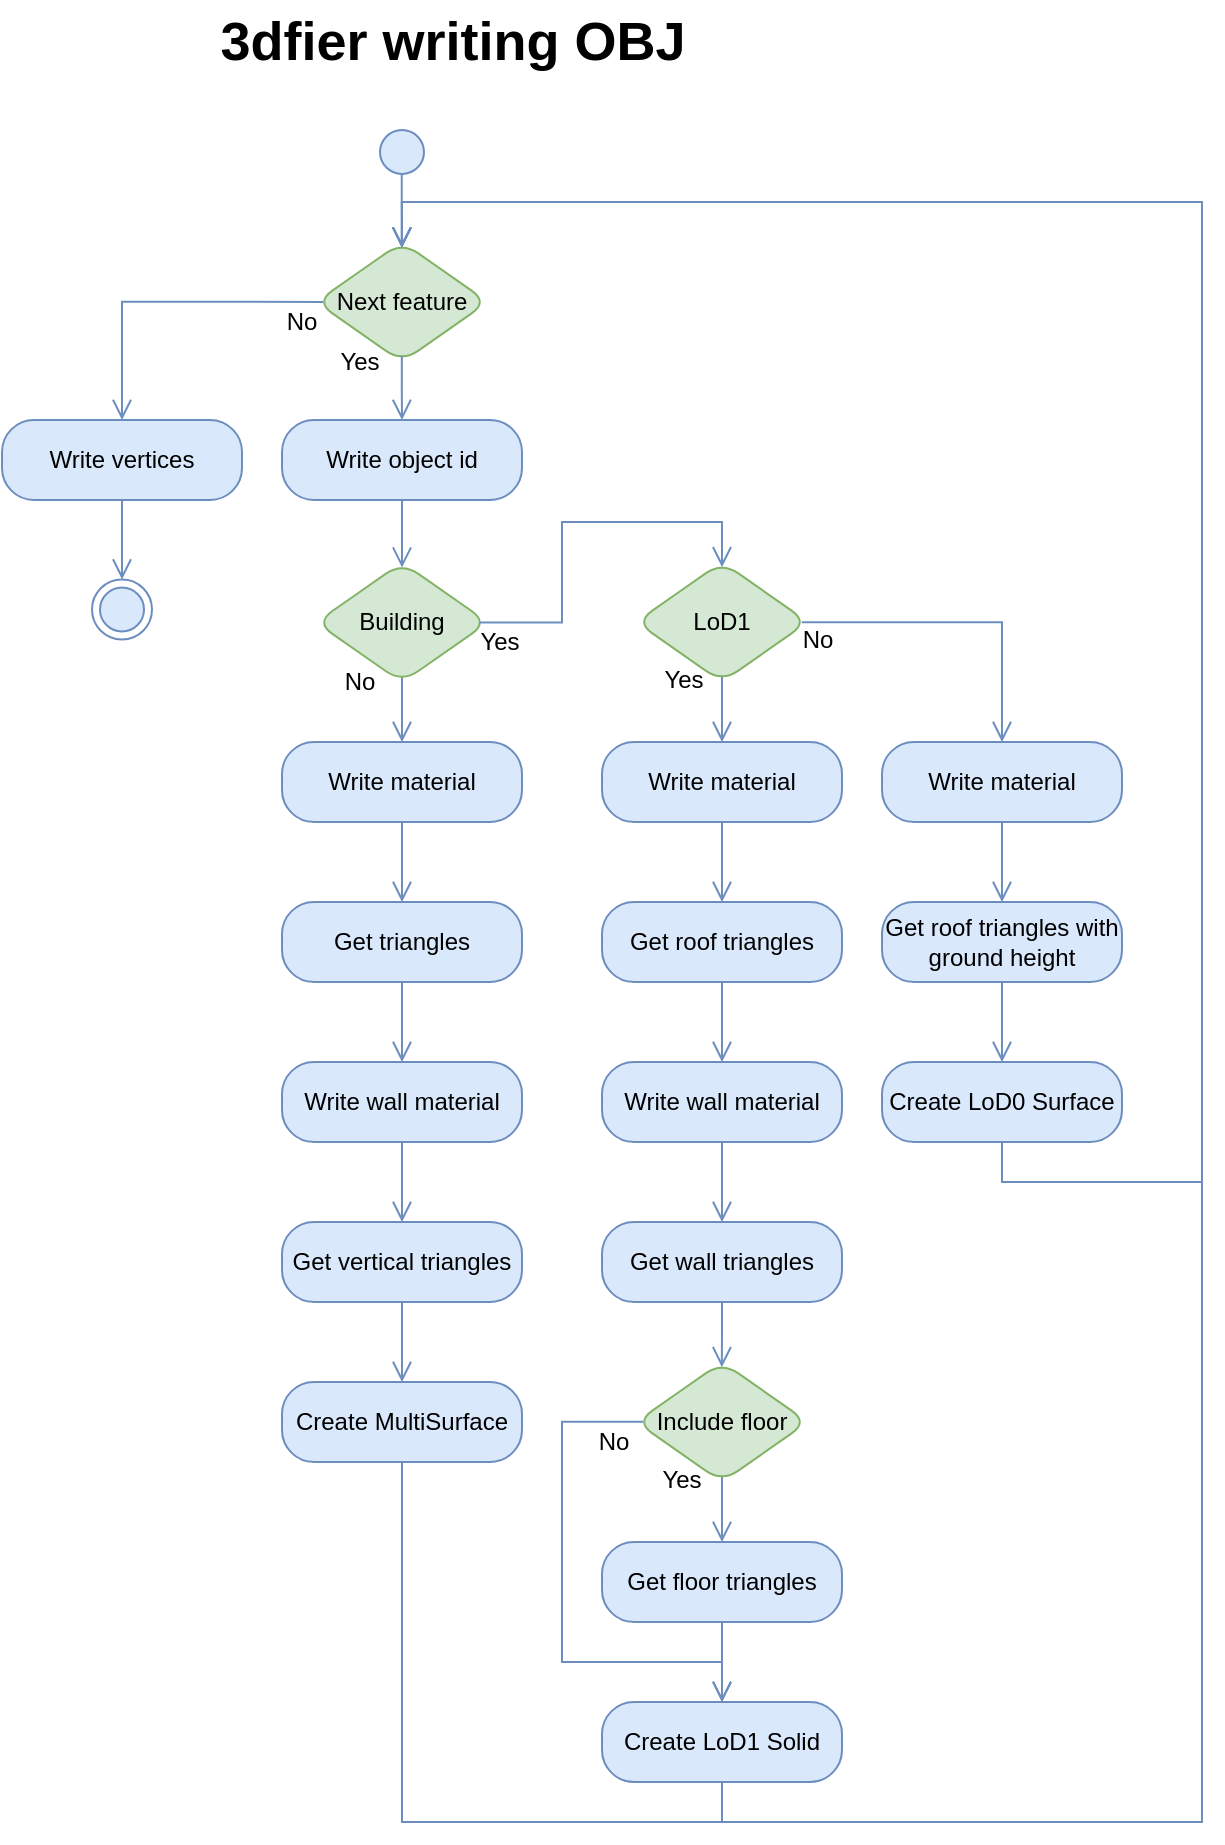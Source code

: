 <mxfile version="12.6.5" type="device"><diagram id="8uUW5VcGIEPM47w4EnDk" name="Page-1"><mxGraphModel dx="1185" dy="685" grid="1" gridSize="10" guides="1" tooltips="1" connect="1" arrows="1" fold="1" page="1" pageScale="1" pageWidth="850" pageHeight="1100" math="0" shadow="0"><root><mxCell id="0"/><mxCell id="1" parent="0"/><mxCell id="du1gqOrOKqdX8gl0MiSq-1" value="Next feature" style="rhombus;whiteSpace=wrap;html=1;fillColor=#d5e8d4;strokeColor=#82b366;rounded=1;shadow=0;strokeWidth=1;perimeterSpacing=0;" parent="1" vertex="1"><mxGeometry x="357" y="120" width="86" height="60" as="geometry"/></mxCell><mxCell id="du1gqOrOKqdX8gl0MiSq-2" value="No" style="text;html=1;strokeColor=none;fillColor=none;align=center;verticalAlign=middle;whiteSpace=wrap;rounded=0;" parent="1" vertex="1"><mxGeometry x="329.52" y="150.0" width="40" height="20" as="geometry"/></mxCell><mxCell id="du1gqOrOKqdX8gl0MiSq-3" value="Yes" style="text;html=1;strokeColor=none;fillColor=none;align=center;verticalAlign=middle;whiteSpace=wrap;rounded=0;" parent="1" vertex="1"><mxGeometry x="359.33" y="170.0" width="40" height="20" as="geometry"/></mxCell><mxCell id="du1gqOrOKqdX8gl0MiSq-18" value="Write material" style="rounded=1;whiteSpace=wrap;html=1;arcSize=40;fillColor=#dae8fc;strokeColor=#6c8ebf;shadow=0;" parent="1" vertex="1"><mxGeometry x="340" y="370" width="120" height="40" as="geometry"/></mxCell><mxCell id="du1gqOrOKqdX8gl0MiSq-19" value="" style="edgeStyle=orthogonalEdgeStyle;html=1;verticalAlign=bottom;endArrow=open;endSize=8;strokeColor=#6c8ebf;fillColor=#dae8fc;shadow=0;rounded=0;entryX=0.5;entryY=0;entryDx=0;entryDy=0;exitX=0.5;exitY=1;exitDx=0;exitDy=0;" parent="1" source="du1gqOrOKqdX8gl0MiSq-18" target="du1gqOrOKqdX8gl0MiSq-47" edge="1"><mxGeometry relative="1" as="geometry"><mxPoint x="394.46" y="447" as="targetPoint"/><mxPoint x="394.46" y="407" as="sourcePoint"/></mxGeometry></mxCell><mxCell id="du1gqOrOKqdX8gl0MiSq-20" value="" style="edgeStyle=orthogonalEdgeStyle;html=1;verticalAlign=bottom;endArrow=open;endSize=8;strokeColor=#6c8ebf;fillColor=#dae8fc;shadow=0;rounded=0;entryX=0.5;entryY=0;entryDx=0;entryDy=0;exitX=0.5;exitY=0.954;exitDx=0;exitDy=0;exitPerimeter=0;" parent="1" source="du1gqOrOKqdX8gl0MiSq-30" target="du1gqOrOKqdX8gl0MiSq-18" edge="1"><mxGeometry relative="1" as="geometry"><mxPoint x="394.46" y="367.23" as="targetPoint"/><mxPoint x="404.46" y="336.23" as="sourcePoint"/><Array as="points"/></mxGeometry></mxCell><mxCell id="du1gqOrOKqdX8gl0MiSq-25" value="" style="edgeStyle=orthogonalEdgeStyle;html=1;verticalAlign=bottom;endArrow=open;endSize=8;strokeColor=#6c8ebf;fillColor=#dae8fc;shadow=0;rounded=0;exitX=0.496;exitY=0.863;exitDx=0;exitDy=0;exitPerimeter=0;entryX=0.499;entryY=0.046;entryDx=0;entryDy=0;entryPerimeter=0;" parent="1" source="du1gqOrOKqdX8gl0MiSq-55" target="du1gqOrOKqdX8gl0MiSq-1" edge="1"><mxGeometry relative="1" as="geometry"><mxPoint x="380" y="114" as="targetPoint"/><mxPoint x="360" y="90" as="sourcePoint"/></mxGeometry></mxCell><mxCell id="du1gqOrOKqdX8gl0MiSq-26" value="Write object id" style="rounded=1;whiteSpace=wrap;html=1;arcSize=40;fillColor=#dae8fc;strokeColor=#6c8ebf;shadow=0;" parent="1" vertex="1"><mxGeometry x="340" y="208.98" width="120" height="40" as="geometry"/></mxCell><mxCell id="du1gqOrOKqdX8gl0MiSq-27" value="" style="edgeStyle=orthogonalEdgeStyle;html=1;verticalAlign=bottom;endArrow=open;endSize=8;strokeColor=#6c8ebf;fillColor=#dae8fc;shadow=0;rounded=0;exitX=0.5;exitY=1;exitDx=0;exitDy=0;entryX=0.5;entryY=0.043;entryDx=0;entryDy=0;entryPerimeter=0;" parent="1" source="du1gqOrOKqdX8gl0MiSq-26" target="du1gqOrOKqdX8gl0MiSq-30" edge="1"><mxGeometry relative="1" as="geometry"><mxPoint x="400" y="280" as="targetPoint"/><mxPoint x="394.46" y="131.5" as="sourcePoint"/><Array as="points"/></mxGeometry></mxCell><mxCell id="du1gqOrOKqdX8gl0MiSq-28" value="" style="edgeStyle=orthogonalEdgeStyle;html=1;verticalAlign=bottom;endArrow=open;endSize=8;strokeColor=#6c8ebf;fillColor=#dae8fc;shadow=0;rounded=0;exitX=0.042;exitY=0.499;exitDx=0;exitDy=0;exitPerimeter=0;entryX=0.5;entryY=0;entryDx=0;entryDy=0;" parent="1" source="du1gqOrOKqdX8gl0MiSq-1" target="du1gqOrOKqdX8gl0MiSq-29" edge="1"><mxGeometry relative="1" as="geometry"><mxPoint x="404.46" y="720" as="targetPoint"/><mxPoint x="433.848" y="221" as="sourcePoint"/><Array as="points"><mxPoint x="260" y="150"/></Array></mxGeometry></mxCell><mxCell id="du1gqOrOKqdX8gl0MiSq-29" value="Write vertices" style="rounded=1;whiteSpace=wrap;html=1;arcSize=40;fillColor=#dae8fc;strokeColor=#6c8ebf;shadow=0;" parent="1" vertex="1"><mxGeometry x="200" y="208.98" width="120" height="40" as="geometry"/></mxCell><mxCell id="du1gqOrOKqdX8gl0MiSq-30" value="Building" style="rhombus;whiteSpace=wrap;html=1;fillColor=#d5e8d4;strokeColor=#82b366;rounded=1;shadow=0;strokeWidth=1;perimeterSpacing=0;" parent="1" vertex="1"><mxGeometry x="357" y="280.23" width="86" height="60" as="geometry"/></mxCell><mxCell id="du1gqOrOKqdX8gl0MiSq-31" value="No" style="text;html=1;strokeColor=none;fillColor=none;align=center;verticalAlign=middle;whiteSpace=wrap;rounded=0;" parent="1" vertex="1"><mxGeometry x="359.48" y="330.23" width="40" height="20" as="geometry"/></mxCell><mxCell id="du1gqOrOKqdX8gl0MiSq-32" value="Yes" style="text;html=1;strokeColor=none;fillColor=none;align=center;verticalAlign=middle;whiteSpace=wrap;rounded=0;" parent="1" vertex="1"><mxGeometry x="429.46" y="310.23" width="40" height="20" as="geometry"/></mxCell><mxCell id="du1gqOrOKqdX8gl0MiSq-33" value="" style="edgeStyle=orthogonalEdgeStyle;html=1;verticalAlign=bottom;endArrow=open;endSize=8;strokeColor=#6c8ebf;fillColor=#dae8fc;shadow=0;rounded=0;entryX=0.5;entryY=0;entryDx=0;entryDy=0;exitX=0.5;exitY=0.952;exitDx=0;exitDy=0;exitPerimeter=0;" parent="1" source="du1gqOrOKqdX8gl0MiSq-34" target="du1gqOrOKqdX8gl0MiSq-38" edge="1"><mxGeometry relative="1" as="geometry"><mxPoint x="569.52" y="767" as="targetPoint"/><mxPoint x="569.606" y="655.78" as="sourcePoint"/><Array as="points"/></mxGeometry></mxCell><mxCell id="du1gqOrOKqdX8gl0MiSq-34" value="Include floor" style="rhombus;whiteSpace=wrap;html=1;fillColor=#d5e8d4;strokeColor=#82b366;rounded=1;shadow=0;strokeWidth=1;perimeterSpacing=0;" parent="1" vertex="1"><mxGeometry x="517" y="680" width="86" height="60" as="geometry"/></mxCell><mxCell id="du1gqOrOKqdX8gl0MiSq-35" value="No" style="text;html=1;strokeColor=none;fillColor=none;align=center;verticalAlign=middle;whiteSpace=wrap;rounded=0;" parent="1" vertex="1"><mxGeometry x="485.81" y="710.0" width="40" height="20" as="geometry"/></mxCell><mxCell id="du1gqOrOKqdX8gl0MiSq-36" value="Yes" style="text;html=1;strokeColor=none;fillColor=none;align=center;verticalAlign=middle;whiteSpace=wrap;rounded=0;" parent="1" vertex="1"><mxGeometry x="519.52" y="729.0" width="40" height="20" as="geometry"/></mxCell><mxCell id="du1gqOrOKqdX8gl0MiSq-38" value="Get floor triangles" style="rounded=1;whiteSpace=wrap;html=1;arcSize=40;fillColor=#dae8fc;strokeColor=#6c8ebf;shadow=0;" parent="1" vertex="1"><mxGeometry x="500" y="770" width="120" height="40" as="geometry"/></mxCell><mxCell id="du1gqOrOKqdX8gl0MiSq-39" value="" style="edgeStyle=orthogonalEdgeStyle;html=1;verticalAlign=bottom;endArrow=open;endSize=8;strokeColor=#6c8ebf;fillColor=#dae8fc;shadow=0;rounded=0;exitX=0.5;exitY=1;exitDx=0;exitDy=0;entryX=0.5;entryY=0.047;entryDx=0;entryDy=0;entryPerimeter=0;" parent="1" source="du1gqOrOKqdX8gl0MiSq-45" target="du1gqOrOKqdX8gl0MiSq-1" edge="1"><mxGeometry relative="1" as="geometry"><mxPoint x="464.52" y="200" as="targetPoint"/><mxPoint x="554.52" y="660" as="sourcePoint"/><Array as="points"><mxPoint x="560" y="910"/><mxPoint x="800" y="910"/><mxPoint x="800" y="100"/><mxPoint x="400" y="100"/></Array></mxGeometry></mxCell><mxCell id="du1gqOrOKqdX8gl0MiSq-40" value="" style="edgeStyle=orthogonalEdgeStyle;html=1;verticalAlign=bottom;endArrow=open;endSize=8;strokeColor=#6c8ebf;fillColor=#dae8fc;shadow=0;rounded=0;exitX=0.95;exitY=0.5;exitDx=0;exitDy=0;exitPerimeter=0;entryX=0.5;entryY=0.044;entryDx=0;entryDy=0;entryPerimeter=0;" parent="1" source="du1gqOrOKqdX8gl0MiSq-30" target="0dhnpL69ycQTYcgAN1qT-4" edge="1"><mxGeometry relative="1" as="geometry"><mxPoint x="554.52" y="280" as="targetPoint"/><mxPoint x="454.46" y="410.25" as="sourcePoint"/><Array as="points"><mxPoint x="480" y="310"/><mxPoint x="480" y="260"/><mxPoint x="560" y="260"/></Array></mxGeometry></mxCell><mxCell id="du1gqOrOKqdX8gl0MiSq-41" value="Get roof triangles" style="rounded=1;whiteSpace=wrap;html=1;arcSize=40;fillColor=#dae8fc;strokeColor=#6c8ebf;shadow=0;" parent="1" vertex="1"><mxGeometry x="500" y="450" width="120" height="40" as="geometry"/></mxCell><mxCell id="du1gqOrOKqdX8gl0MiSq-42" value="" style="edgeStyle=orthogonalEdgeStyle;html=1;verticalAlign=bottom;endArrow=open;endSize=8;strokeColor=#6c8ebf;fillColor=#dae8fc;shadow=0;rounded=0;entryX=0.5;entryY=0;entryDx=0;entryDy=0;exitX=0.5;exitY=1;exitDx=0;exitDy=0;" parent="1" source="du1gqOrOKqdX8gl0MiSq-41" target="0dhnpL69ycQTYcgAN1qT-21" edge="1"><mxGeometry relative="1" as="geometry"><mxPoint x="569.52" y="527" as="targetPoint"/><mxPoint x="569.52" y="487" as="sourcePoint"/><Array as="points"/></mxGeometry></mxCell><mxCell id="du1gqOrOKqdX8gl0MiSq-43" value="Get wall triangles" style="rounded=1;whiteSpace=wrap;html=1;arcSize=40;fillColor=#dae8fc;strokeColor=#6c8ebf;shadow=0;" parent="1" vertex="1"><mxGeometry x="500" y="610" width="120" height="40" as="geometry"/></mxCell><mxCell id="du1gqOrOKqdX8gl0MiSq-44" value="" style="edgeStyle=orthogonalEdgeStyle;html=1;verticalAlign=bottom;endArrow=open;endSize=8;strokeColor=#6c8ebf;fillColor=#dae8fc;shadow=0;rounded=0;exitX=0.5;exitY=1;exitDx=0;exitDy=0;entryX=0.499;entryY=0.043;entryDx=0;entryDy=0;entryPerimeter=0;" parent="1" source="du1gqOrOKqdX8gl0MiSq-43" target="du1gqOrOKqdX8gl0MiSq-34" edge="1"><mxGeometry relative="1" as="geometry"><mxPoint x="514.81" y="680" as="targetPoint"/><mxPoint x="569.52" y="647" as="sourcePoint"/><Array as="points"/></mxGeometry></mxCell><mxCell id="du1gqOrOKqdX8gl0MiSq-45" value="Create LoD1 Solid" style="rounded=1;whiteSpace=wrap;html=1;arcSize=40;fillColor=#dae8fc;strokeColor=#6c8ebf;shadow=0;" parent="1" vertex="1"><mxGeometry x="500" y="850" width="120" height="40" as="geometry"/></mxCell><mxCell id="du1gqOrOKqdX8gl0MiSq-46" value="" style="edgeStyle=orthogonalEdgeStyle;html=1;verticalAlign=bottom;endArrow=open;endSize=8;strokeColor=#6c8ebf;fillColor=#dae8fc;shadow=0;rounded=0;entryX=0.5;entryY=0;entryDx=0;entryDy=0;exitX=0.5;exitY=1;exitDx=0;exitDy=0;" parent="1" source="du1gqOrOKqdX8gl0MiSq-38" target="du1gqOrOKqdX8gl0MiSq-45" edge="1"><mxGeometry relative="1" as="geometry"><mxPoint x="564.81" y="926.76" as="targetPoint"/><mxPoint x="569.52" y="886.75" as="sourcePoint"/></mxGeometry></mxCell><mxCell id="du1gqOrOKqdX8gl0MiSq-14" value="" style="edgeStyle=orthogonalEdgeStyle;html=1;verticalAlign=bottom;endArrow=open;endSize=8;strokeColor=#6c8ebf;fillColor=#dae8fc;shadow=0;rounded=0;exitX=0.499;exitY=0.951;exitDx=0;exitDy=0;exitPerimeter=0;entryX=0.5;entryY=0;entryDx=0;entryDy=0;" parent="1" source="du1gqOrOKqdX8gl0MiSq-1" target="du1gqOrOKqdX8gl0MiSq-26" edge="1"><mxGeometry relative="1" as="geometry"><mxPoint x="400" y="210" as="targetPoint"/><mxPoint x="404.46" y="251.25" as="sourcePoint"/></mxGeometry></mxCell><mxCell id="du1gqOrOKqdX8gl0MiSq-16" value="Write material" style="rounded=1;whiteSpace=wrap;html=1;arcSize=40;fillColor=#dae8fc;strokeColor=#6c8ebf;shadow=0;" parent="1" vertex="1"><mxGeometry x="500" y="370" width="120" height="40" as="geometry"/></mxCell><mxCell id="du1gqOrOKqdX8gl0MiSq-17" value="" style="edgeStyle=orthogonalEdgeStyle;html=1;verticalAlign=bottom;endArrow=open;endSize=8;strokeColor=#6c8ebf;fillColor=#dae8fc;shadow=0;exitX=0.5;exitY=1;exitDx=0;exitDy=0;rounded=0;entryX=0.5;entryY=0;entryDx=0;entryDy=0;" parent="1" source="du1gqOrOKqdX8gl0MiSq-16" target="du1gqOrOKqdX8gl0MiSq-41" edge="1"><mxGeometry relative="1" as="geometry"><mxPoint x="569.52" y="447" as="targetPoint"/><mxPoint x="699.52" y="364.95" as="sourcePoint"/></mxGeometry></mxCell><mxCell id="du1gqOrOKqdX8gl0MiSq-47" value="Get triangles" style="rounded=1;whiteSpace=wrap;html=1;arcSize=40;fillColor=#dae8fc;strokeColor=#6c8ebf;shadow=0;" parent="1" vertex="1"><mxGeometry x="340" y="450" width="120" height="40" as="geometry"/></mxCell><mxCell id="du1gqOrOKqdX8gl0MiSq-48" value="" style="edgeStyle=orthogonalEdgeStyle;html=1;verticalAlign=bottom;endArrow=open;endSize=8;strokeColor=#6c8ebf;fillColor=#dae8fc;shadow=0;rounded=0;entryX=0.5;entryY=0;entryDx=0;entryDy=0;exitX=0.5;exitY=1;exitDx=0;exitDy=0;" parent="1" source="du1gqOrOKqdX8gl0MiSq-47" target="0dhnpL69ycQTYcgAN1qT-2" edge="1"><mxGeometry relative="1" as="geometry"><mxPoint x="394.46" y="527" as="targetPoint"/><mxPoint x="394.46" y="487" as="sourcePoint"/><Array as="points"/></mxGeometry></mxCell><mxCell id="du1gqOrOKqdX8gl0MiSq-49" value="Get vertical triangles" style="rounded=1;whiteSpace=wrap;html=1;arcSize=40;fillColor=#dae8fc;strokeColor=#6c8ebf;shadow=0;" parent="1" vertex="1"><mxGeometry x="340" y="610" width="120" height="40" as="geometry"/></mxCell><mxCell id="du1gqOrOKqdX8gl0MiSq-50" value="" style="edgeStyle=orthogonalEdgeStyle;html=1;verticalAlign=bottom;endArrow=open;endSize=8;strokeColor=#6c8ebf;fillColor=#dae8fc;shadow=0;rounded=0;entryX=0.5;entryY=0;entryDx=0;entryDy=0;exitX=0.5;exitY=1;exitDx=0;exitDy=0;" parent="1" source="du1gqOrOKqdX8gl0MiSq-49" target="du1gqOrOKqdX8gl0MiSq-51" edge="1"><mxGeometry relative="1" as="geometry"><mxPoint x="394.46" y="686.75" as="targetPoint"/><mxPoint x="394.46" y="646.75" as="sourcePoint"/><Array as="points"/></mxGeometry></mxCell><mxCell id="du1gqOrOKqdX8gl0MiSq-51" value="Create MultiSurface" style="rounded=1;whiteSpace=wrap;html=1;arcSize=40;fillColor=#dae8fc;strokeColor=#6c8ebf;shadow=0;" parent="1" vertex="1"><mxGeometry x="340" y="690" width="120" height="40" as="geometry"/></mxCell><mxCell id="du1gqOrOKqdX8gl0MiSq-52" value="" style="edgeStyle=orthogonalEdgeStyle;html=1;verticalAlign=bottom;endArrow=open;endSize=8;strokeColor=#6c8ebf;fillColor=#dae8fc;shadow=0;rounded=0;exitX=0.5;exitY=1;exitDx=0;exitDy=0;entryX=0.5;entryY=0.047;entryDx=0;entryDy=0;entryPerimeter=0;" parent="1" source="du1gqOrOKqdX8gl0MiSq-51" target="du1gqOrOKqdX8gl0MiSq-1" edge="1"><mxGeometry relative="1" as="geometry"><mxPoint x="714.52" y="230" as="targetPoint"/><mxPoint x="394.46" y="647" as="sourcePoint"/><Array as="points"><mxPoint x="400" y="910"/><mxPoint x="800" y="910"/><mxPoint x="800" y="100"/><mxPoint x="400" y="100"/></Array></mxGeometry></mxCell><mxCell id="du1gqOrOKqdX8gl0MiSq-53" value="" style="ellipse;html=1;shape=endState;fillColor=#dae8fc;strokeColor=#6c8ebf;rounded=1;shadow=0;" parent="1" vertex="1"><mxGeometry x="245" y="288.75" width="30" height="30" as="geometry"/></mxCell><mxCell id="du1gqOrOKqdX8gl0MiSq-54" value="" style="edgeStyle=orthogonalEdgeStyle;html=1;verticalAlign=bottom;endArrow=open;endSize=8;strokeColor=#6c8ebf;fillColor=#dae8fc;shadow=0;rounded=0;entryX=0.5;entryY=0;entryDx=0;entryDy=0;exitX=0.5;exitY=1;exitDx=0;exitDy=0;" parent="1" source="du1gqOrOKqdX8gl0MiSq-29" target="du1gqOrOKqdX8gl0MiSq-53" edge="1"><mxGeometry relative="1" as="geometry"><mxPoint x="249.81" y="287.63" as="targetPoint"/><mxPoint x="249.81" y="258.75" as="sourcePoint"/><Array as="points"/></mxGeometry></mxCell><mxCell id="du1gqOrOKqdX8gl0MiSq-55" value="" style="ellipse;html=1;shape=startState;fillColor=#dae8fc;strokeColor=#6c8ebf;shadow=0;" parent="1" vertex="1"><mxGeometry x="385" y="60" width="30" height="30" as="geometry"/></mxCell><mxCell id="du1gqOrOKqdX8gl0MiSq-57" value="" style="edgeStyle=orthogonalEdgeStyle;html=1;verticalAlign=bottom;endArrow=open;endSize=8;strokeColor=#6c8ebf;fillColor=#dae8fc;shadow=0;rounded=0;exitX=0.042;exitY=0.498;exitDx=0;exitDy=0;exitPerimeter=0;entryX=0.5;entryY=0;entryDx=0;entryDy=0;" parent="1" source="du1gqOrOKqdX8gl0MiSq-34" target="du1gqOrOKqdX8gl0MiSq-45" edge="1"><mxGeometry relative="1" as="geometry"><mxPoint x="504.81" y="830" as="targetPoint"/><mxPoint x="614.81" y="770" as="sourcePoint"/><Array as="points"><mxPoint x="480" y="710"/><mxPoint x="480" y="830"/><mxPoint x="560" y="830"/></Array></mxGeometry></mxCell><mxCell id="0dhnpL69ycQTYcgAN1qT-1" value="3dfier writing OBJ" style="text;strokeColor=none;fillColor=none;html=1;fontSize=27;fontStyle=1;verticalAlign=middle;align=center;rounded=0;shadow=0;" parent="1" vertex="1"><mxGeometry x="265" y="-3.553e-15" width="319" height="40" as="geometry"/></mxCell><mxCell id="0dhnpL69ycQTYcgAN1qT-2" value="Write wall material" style="rounded=1;whiteSpace=wrap;html=1;arcSize=40;fillColor=#dae8fc;strokeColor=#6c8ebf;shadow=0;" parent="1" vertex="1"><mxGeometry x="340" y="530" width="120" height="40" as="geometry"/></mxCell><mxCell id="0dhnpL69ycQTYcgAN1qT-3" value="" style="edgeStyle=orthogonalEdgeStyle;html=1;verticalAlign=bottom;endArrow=open;endSize=8;strokeColor=#6c8ebf;fillColor=#dae8fc;shadow=0;rounded=0;entryX=0.5;entryY=0;entryDx=0;entryDy=0;exitX=0.5;exitY=1;exitDx=0;exitDy=0;" parent="1" source="0dhnpL69ycQTYcgAN1qT-2" target="du1gqOrOKqdX8gl0MiSq-49" edge="1"><mxGeometry relative="1" as="geometry"><mxPoint x="400" y="610" as="targetPoint"/><mxPoint x="394.46" y="567" as="sourcePoint"/></mxGeometry></mxCell><mxCell id="0dhnpL69ycQTYcgAN1qT-4" value="LoD1" style="rhombus;whiteSpace=wrap;html=1;fillColor=#d5e8d4;strokeColor=#82b366;rounded=1;shadow=0;strokeWidth=1;perimeterSpacing=0;" parent="1" vertex="1"><mxGeometry x="517" y="280" width="86" height="60" as="geometry"/></mxCell><mxCell id="0dhnpL69ycQTYcgAN1qT-5" value="No" style="text;html=1;strokeColor=none;fillColor=none;align=center;verticalAlign=middle;whiteSpace=wrap;rounded=0;" parent="1" vertex="1"><mxGeometry x="588" y="308.98" width="40" height="20" as="geometry"/></mxCell><mxCell id="0dhnpL69ycQTYcgAN1qT-6" value="Yes" style="text;html=1;strokeColor=none;fillColor=none;align=center;verticalAlign=middle;whiteSpace=wrap;rounded=0;" parent="1" vertex="1"><mxGeometry x="520.52" y="328.98" width="40" height="20" as="geometry"/></mxCell><mxCell id="0dhnpL69ycQTYcgAN1qT-12" value="Get roof triangles with ground height" style="rounded=1;whiteSpace=wrap;html=1;arcSize=40;fillColor=#dae8fc;strokeColor=#6c8ebf;shadow=0;" parent="1" vertex="1"><mxGeometry x="640" y="450" width="120" height="40" as="geometry"/></mxCell><mxCell id="0dhnpL69ycQTYcgAN1qT-13" value="" style="edgeStyle=orthogonalEdgeStyle;html=1;verticalAlign=bottom;endArrow=open;endSize=8;strokeColor=#6c8ebf;fillColor=#dae8fc;shadow=0;rounded=0;entryX=0.5;entryY=0;entryDx=0;entryDy=0;exitX=0.5;exitY=1;exitDx=0;exitDy=0;" parent="1" source="0dhnpL69ycQTYcgAN1qT-12" edge="1"><mxGeometry relative="1" as="geometry"><mxPoint x="700" y="530.0" as="targetPoint"/><mxPoint x="709.52" y="487" as="sourcePoint"/><Array as="points"/></mxGeometry></mxCell><mxCell id="0dhnpL69ycQTYcgAN1qT-16" value="Create LoD0 Surface" style="rounded=1;whiteSpace=wrap;html=1;arcSize=40;fillColor=#dae8fc;strokeColor=#6c8ebf;shadow=0;" parent="1" vertex="1"><mxGeometry x="640" y="530" width="120" height="40" as="geometry"/></mxCell><mxCell id="0dhnpL69ycQTYcgAN1qT-18" value="Write material" style="rounded=1;whiteSpace=wrap;html=1;arcSize=40;fillColor=#dae8fc;strokeColor=#6c8ebf;shadow=0;" parent="1" vertex="1"><mxGeometry x="640" y="370" width="120" height="40" as="geometry"/></mxCell><mxCell id="0dhnpL69ycQTYcgAN1qT-19" value="" style="edgeStyle=orthogonalEdgeStyle;html=1;verticalAlign=bottom;endArrow=open;endSize=8;strokeColor=#6c8ebf;fillColor=#dae8fc;shadow=0;exitX=0.5;exitY=1;exitDx=0;exitDy=0;rounded=0;entryX=0.5;entryY=0;entryDx=0;entryDy=0;" parent="1" source="0dhnpL69ycQTYcgAN1qT-18" target="0dhnpL69ycQTYcgAN1qT-12" edge="1"><mxGeometry relative="1" as="geometry"><mxPoint x="709.52" y="447" as="targetPoint"/><mxPoint x="839.52" y="364.95" as="sourcePoint"/></mxGeometry></mxCell><mxCell id="0dhnpL69ycQTYcgAN1qT-21" value="Write wall material" style="rounded=1;whiteSpace=wrap;html=1;arcSize=40;fillColor=#dae8fc;strokeColor=#6c8ebf;shadow=0;" parent="1" vertex="1"><mxGeometry x="500" y="530" width="120" height="40" as="geometry"/></mxCell><mxCell id="0dhnpL69ycQTYcgAN1qT-22" value="" style="edgeStyle=orthogonalEdgeStyle;html=1;verticalAlign=bottom;endArrow=open;endSize=8;strokeColor=#6c8ebf;fillColor=#dae8fc;shadow=0;rounded=0;entryX=0.5;entryY=0;entryDx=0;entryDy=0;exitX=0.5;exitY=1;exitDx=0;exitDy=0;" parent="1" source="0dhnpL69ycQTYcgAN1qT-21" edge="1"><mxGeometry relative="1" as="geometry"><mxPoint x="560" y="610" as="targetPoint"/><mxPoint x="554.46" y="567" as="sourcePoint"/></mxGeometry></mxCell><mxCell id="0dhnpL69ycQTYcgAN1qT-23" value="" style="edgeStyle=orthogonalEdgeStyle;html=1;verticalAlign=bottom;endArrow=open;endSize=8;strokeColor=#6c8ebf;fillColor=#dae8fc;shadow=0;rounded=0;entryX=0.5;entryY=0;entryDx=0;entryDy=0;exitX=0.5;exitY=0.959;exitDx=0;exitDy=0;exitPerimeter=0;" parent="1" source="0dhnpL69ycQTYcgAN1qT-4" target="du1gqOrOKqdX8gl0MiSq-16" edge="1"><mxGeometry relative="1" as="geometry"><mxPoint x="560.52" y="370" as="targetPoint"/><mxPoint x="560.52" y="337.47" as="sourcePoint"/><Array as="points"/></mxGeometry></mxCell><mxCell id="0dhnpL69ycQTYcgAN1qT-24" value="" style="edgeStyle=orthogonalEdgeStyle;html=1;verticalAlign=bottom;endArrow=open;endSize=8;strokeColor=#6c8ebf;fillColor=#dae8fc;shadow=0;rounded=0;entryX=0.5;entryY=0;entryDx=0;entryDy=0;exitX=0.964;exitY=0.502;exitDx=0;exitDy=0;exitPerimeter=0;" parent="1" source="0dhnpL69ycQTYcgAN1qT-4" target="0dhnpL69ycQTYcgAN1qT-18" edge="1"><mxGeometry relative="1" as="geometry"><mxPoint x="570.0" y="380" as="targetPoint"/><mxPoint x="570" y="347.54" as="sourcePoint"/><Array as="points"/></mxGeometry></mxCell><mxCell id="J_-yxlr1fbElBn21U4T9-1" value="" style="edgeStyle=orthogonalEdgeStyle;html=1;verticalAlign=bottom;endArrow=open;endSize=8;strokeColor=#6c8ebf;fillColor=#dae8fc;shadow=0;rounded=0;exitX=0.5;exitY=1;exitDx=0;exitDy=0;entryX=0.499;entryY=0.047;entryDx=0;entryDy=0;entryPerimeter=0;" edge="1" parent="1" source="0dhnpL69ycQTYcgAN1qT-16" target="du1gqOrOKqdX8gl0MiSq-1"><mxGeometry relative="1" as="geometry"><mxPoint x="410.086" y="132.64" as="targetPoint"/><mxPoint x="410" y="740" as="sourcePoint"/><Array as="points"><mxPoint x="700" y="590"/><mxPoint x="800" y="590"/><mxPoint x="800" y="100"/><mxPoint x="400" y="100"/></Array></mxGeometry></mxCell></root></mxGraphModel></diagram></mxfile>